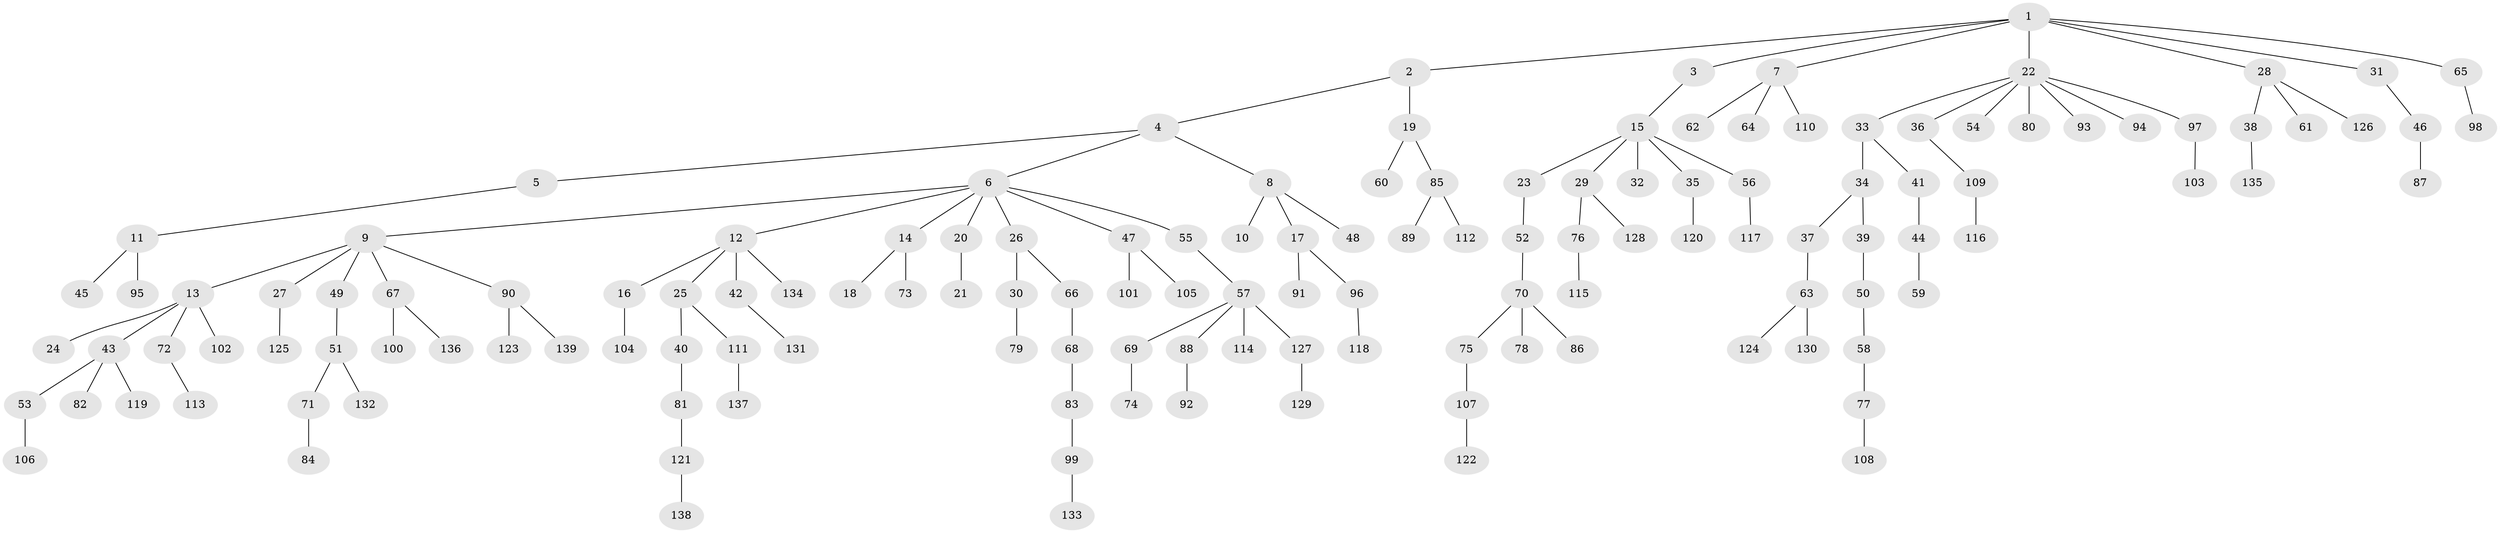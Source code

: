 // Generated by graph-tools (version 1.1) at 2025/15/03/09/25 04:15:30]
// undirected, 139 vertices, 138 edges
graph export_dot {
graph [start="1"]
  node [color=gray90,style=filled];
  1;
  2;
  3;
  4;
  5;
  6;
  7;
  8;
  9;
  10;
  11;
  12;
  13;
  14;
  15;
  16;
  17;
  18;
  19;
  20;
  21;
  22;
  23;
  24;
  25;
  26;
  27;
  28;
  29;
  30;
  31;
  32;
  33;
  34;
  35;
  36;
  37;
  38;
  39;
  40;
  41;
  42;
  43;
  44;
  45;
  46;
  47;
  48;
  49;
  50;
  51;
  52;
  53;
  54;
  55;
  56;
  57;
  58;
  59;
  60;
  61;
  62;
  63;
  64;
  65;
  66;
  67;
  68;
  69;
  70;
  71;
  72;
  73;
  74;
  75;
  76;
  77;
  78;
  79;
  80;
  81;
  82;
  83;
  84;
  85;
  86;
  87;
  88;
  89;
  90;
  91;
  92;
  93;
  94;
  95;
  96;
  97;
  98;
  99;
  100;
  101;
  102;
  103;
  104;
  105;
  106;
  107;
  108;
  109;
  110;
  111;
  112;
  113;
  114;
  115;
  116;
  117;
  118;
  119;
  120;
  121;
  122;
  123;
  124;
  125;
  126;
  127;
  128;
  129;
  130;
  131;
  132;
  133;
  134;
  135;
  136;
  137;
  138;
  139;
  1 -- 2;
  1 -- 3;
  1 -- 7;
  1 -- 22;
  1 -- 28;
  1 -- 31;
  1 -- 65;
  2 -- 4;
  2 -- 19;
  3 -- 15;
  4 -- 5;
  4 -- 6;
  4 -- 8;
  5 -- 11;
  6 -- 9;
  6 -- 12;
  6 -- 14;
  6 -- 20;
  6 -- 26;
  6 -- 47;
  6 -- 55;
  7 -- 62;
  7 -- 64;
  7 -- 110;
  8 -- 10;
  8 -- 17;
  8 -- 48;
  9 -- 13;
  9 -- 27;
  9 -- 49;
  9 -- 67;
  9 -- 90;
  11 -- 45;
  11 -- 95;
  12 -- 16;
  12 -- 25;
  12 -- 42;
  12 -- 134;
  13 -- 24;
  13 -- 43;
  13 -- 72;
  13 -- 102;
  14 -- 18;
  14 -- 73;
  15 -- 23;
  15 -- 29;
  15 -- 32;
  15 -- 35;
  15 -- 56;
  16 -- 104;
  17 -- 91;
  17 -- 96;
  19 -- 60;
  19 -- 85;
  20 -- 21;
  22 -- 33;
  22 -- 36;
  22 -- 54;
  22 -- 80;
  22 -- 93;
  22 -- 94;
  22 -- 97;
  23 -- 52;
  25 -- 40;
  25 -- 111;
  26 -- 30;
  26 -- 66;
  27 -- 125;
  28 -- 38;
  28 -- 61;
  28 -- 126;
  29 -- 76;
  29 -- 128;
  30 -- 79;
  31 -- 46;
  33 -- 34;
  33 -- 41;
  34 -- 37;
  34 -- 39;
  35 -- 120;
  36 -- 109;
  37 -- 63;
  38 -- 135;
  39 -- 50;
  40 -- 81;
  41 -- 44;
  42 -- 131;
  43 -- 53;
  43 -- 82;
  43 -- 119;
  44 -- 59;
  46 -- 87;
  47 -- 101;
  47 -- 105;
  49 -- 51;
  50 -- 58;
  51 -- 71;
  51 -- 132;
  52 -- 70;
  53 -- 106;
  55 -- 57;
  56 -- 117;
  57 -- 69;
  57 -- 88;
  57 -- 114;
  57 -- 127;
  58 -- 77;
  63 -- 124;
  63 -- 130;
  65 -- 98;
  66 -- 68;
  67 -- 100;
  67 -- 136;
  68 -- 83;
  69 -- 74;
  70 -- 75;
  70 -- 78;
  70 -- 86;
  71 -- 84;
  72 -- 113;
  75 -- 107;
  76 -- 115;
  77 -- 108;
  81 -- 121;
  83 -- 99;
  85 -- 89;
  85 -- 112;
  88 -- 92;
  90 -- 123;
  90 -- 139;
  96 -- 118;
  97 -- 103;
  99 -- 133;
  107 -- 122;
  109 -- 116;
  111 -- 137;
  121 -- 138;
  127 -- 129;
}
